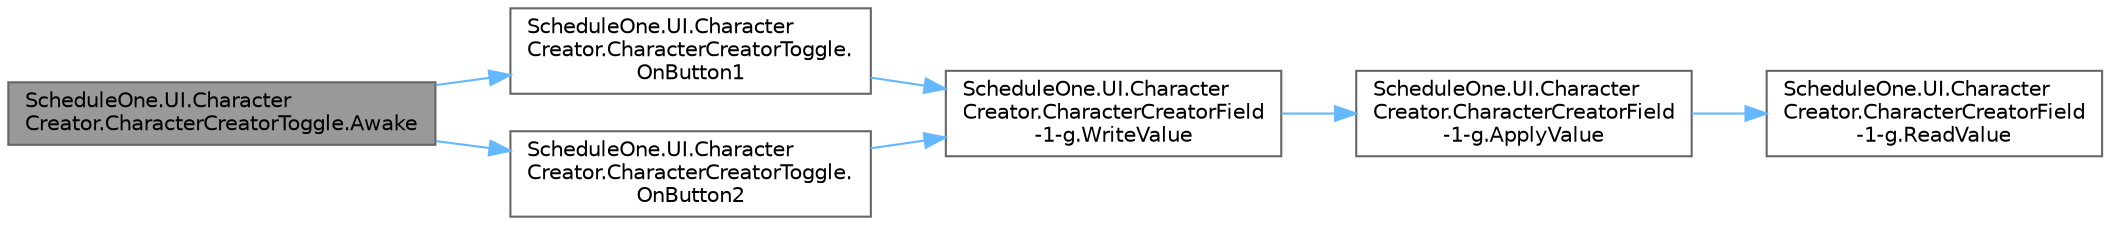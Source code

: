 digraph "ScheduleOne.UI.CharacterCreator.CharacterCreatorToggle.Awake"
{
 // LATEX_PDF_SIZE
  bgcolor="transparent";
  edge [fontname=Helvetica,fontsize=10,labelfontname=Helvetica,labelfontsize=10];
  node [fontname=Helvetica,fontsize=10,shape=box,height=0.2,width=0.4];
  rankdir="LR";
  Node1 [id="Node000001",label="ScheduleOne.UI.Character\lCreator.CharacterCreatorToggle.Awake",height=0.2,width=0.4,color="gray40", fillcolor="grey60", style="filled", fontcolor="black",tooltip=" "];
  Node1 -> Node2 [id="edge1_Node000001_Node000002",color="steelblue1",style="solid",tooltip=" "];
  Node2 [id="Node000002",label="ScheduleOne.UI.Character\lCreator.CharacterCreatorToggle.\lOnButton1",height=0.2,width=0.4,color="grey40", fillcolor="white", style="filled",URL="$class_schedule_one_1_1_u_i_1_1_character_creator_1_1_character_creator_toggle.html#ad131afff4b20bf0b5271ba4309261a63",tooltip=" "];
  Node2 -> Node3 [id="edge2_Node000002_Node000003",color="steelblue1",style="solid",tooltip=" "];
  Node3 [id="Node000003",label="ScheduleOne.UI.Character\lCreator.CharacterCreatorField\l-1-g.WriteValue",height=0.2,width=0.4,color="grey40", fillcolor="white", style="filled",URL="$class_schedule_one_1_1_u_i_1_1_character_creator_1_1_character_creator_field-1-g.html#af531770916a6b5422612460cb8680eb2",tooltip=" "];
  Node3 -> Node4 [id="edge3_Node000003_Node000004",color="steelblue1",style="solid",tooltip=" "];
  Node4 [id="Node000004",label="ScheduleOne.UI.Character\lCreator.CharacterCreatorField\l-1-g.ApplyValue",height=0.2,width=0.4,color="grey40", fillcolor="white", style="filled",URL="$class_schedule_one_1_1_u_i_1_1_character_creator_1_1_character_creator_field-1-g.html#a24d381d52c396ff423e3bab86b06d27e",tooltip=" "];
  Node4 -> Node5 [id="edge4_Node000004_Node000005",color="steelblue1",style="solid",tooltip=" "];
  Node5 [id="Node000005",label="ScheduleOne.UI.Character\lCreator.CharacterCreatorField\l-1-g.ReadValue",height=0.2,width=0.4,color="grey40", fillcolor="white", style="filled",URL="$class_schedule_one_1_1_u_i_1_1_character_creator_1_1_character_creator_field-1-g.html#a6365b49bebfab2bdc8f0abbd1543d6db",tooltip=" "];
  Node1 -> Node6 [id="edge5_Node000001_Node000006",color="steelblue1",style="solid",tooltip=" "];
  Node6 [id="Node000006",label="ScheduleOne.UI.Character\lCreator.CharacterCreatorToggle.\lOnButton2",height=0.2,width=0.4,color="grey40", fillcolor="white", style="filled",URL="$class_schedule_one_1_1_u_i_1_1_character_creator_1_1_character_creator_toggle.html#acc994b82f48a50f28db8243714b00189",tooltip=" "];
  Node6 -> Node3 [id="edge6_Node000006_Node000003",color="steelblue1",style="solid",tooltip=" "];
}
